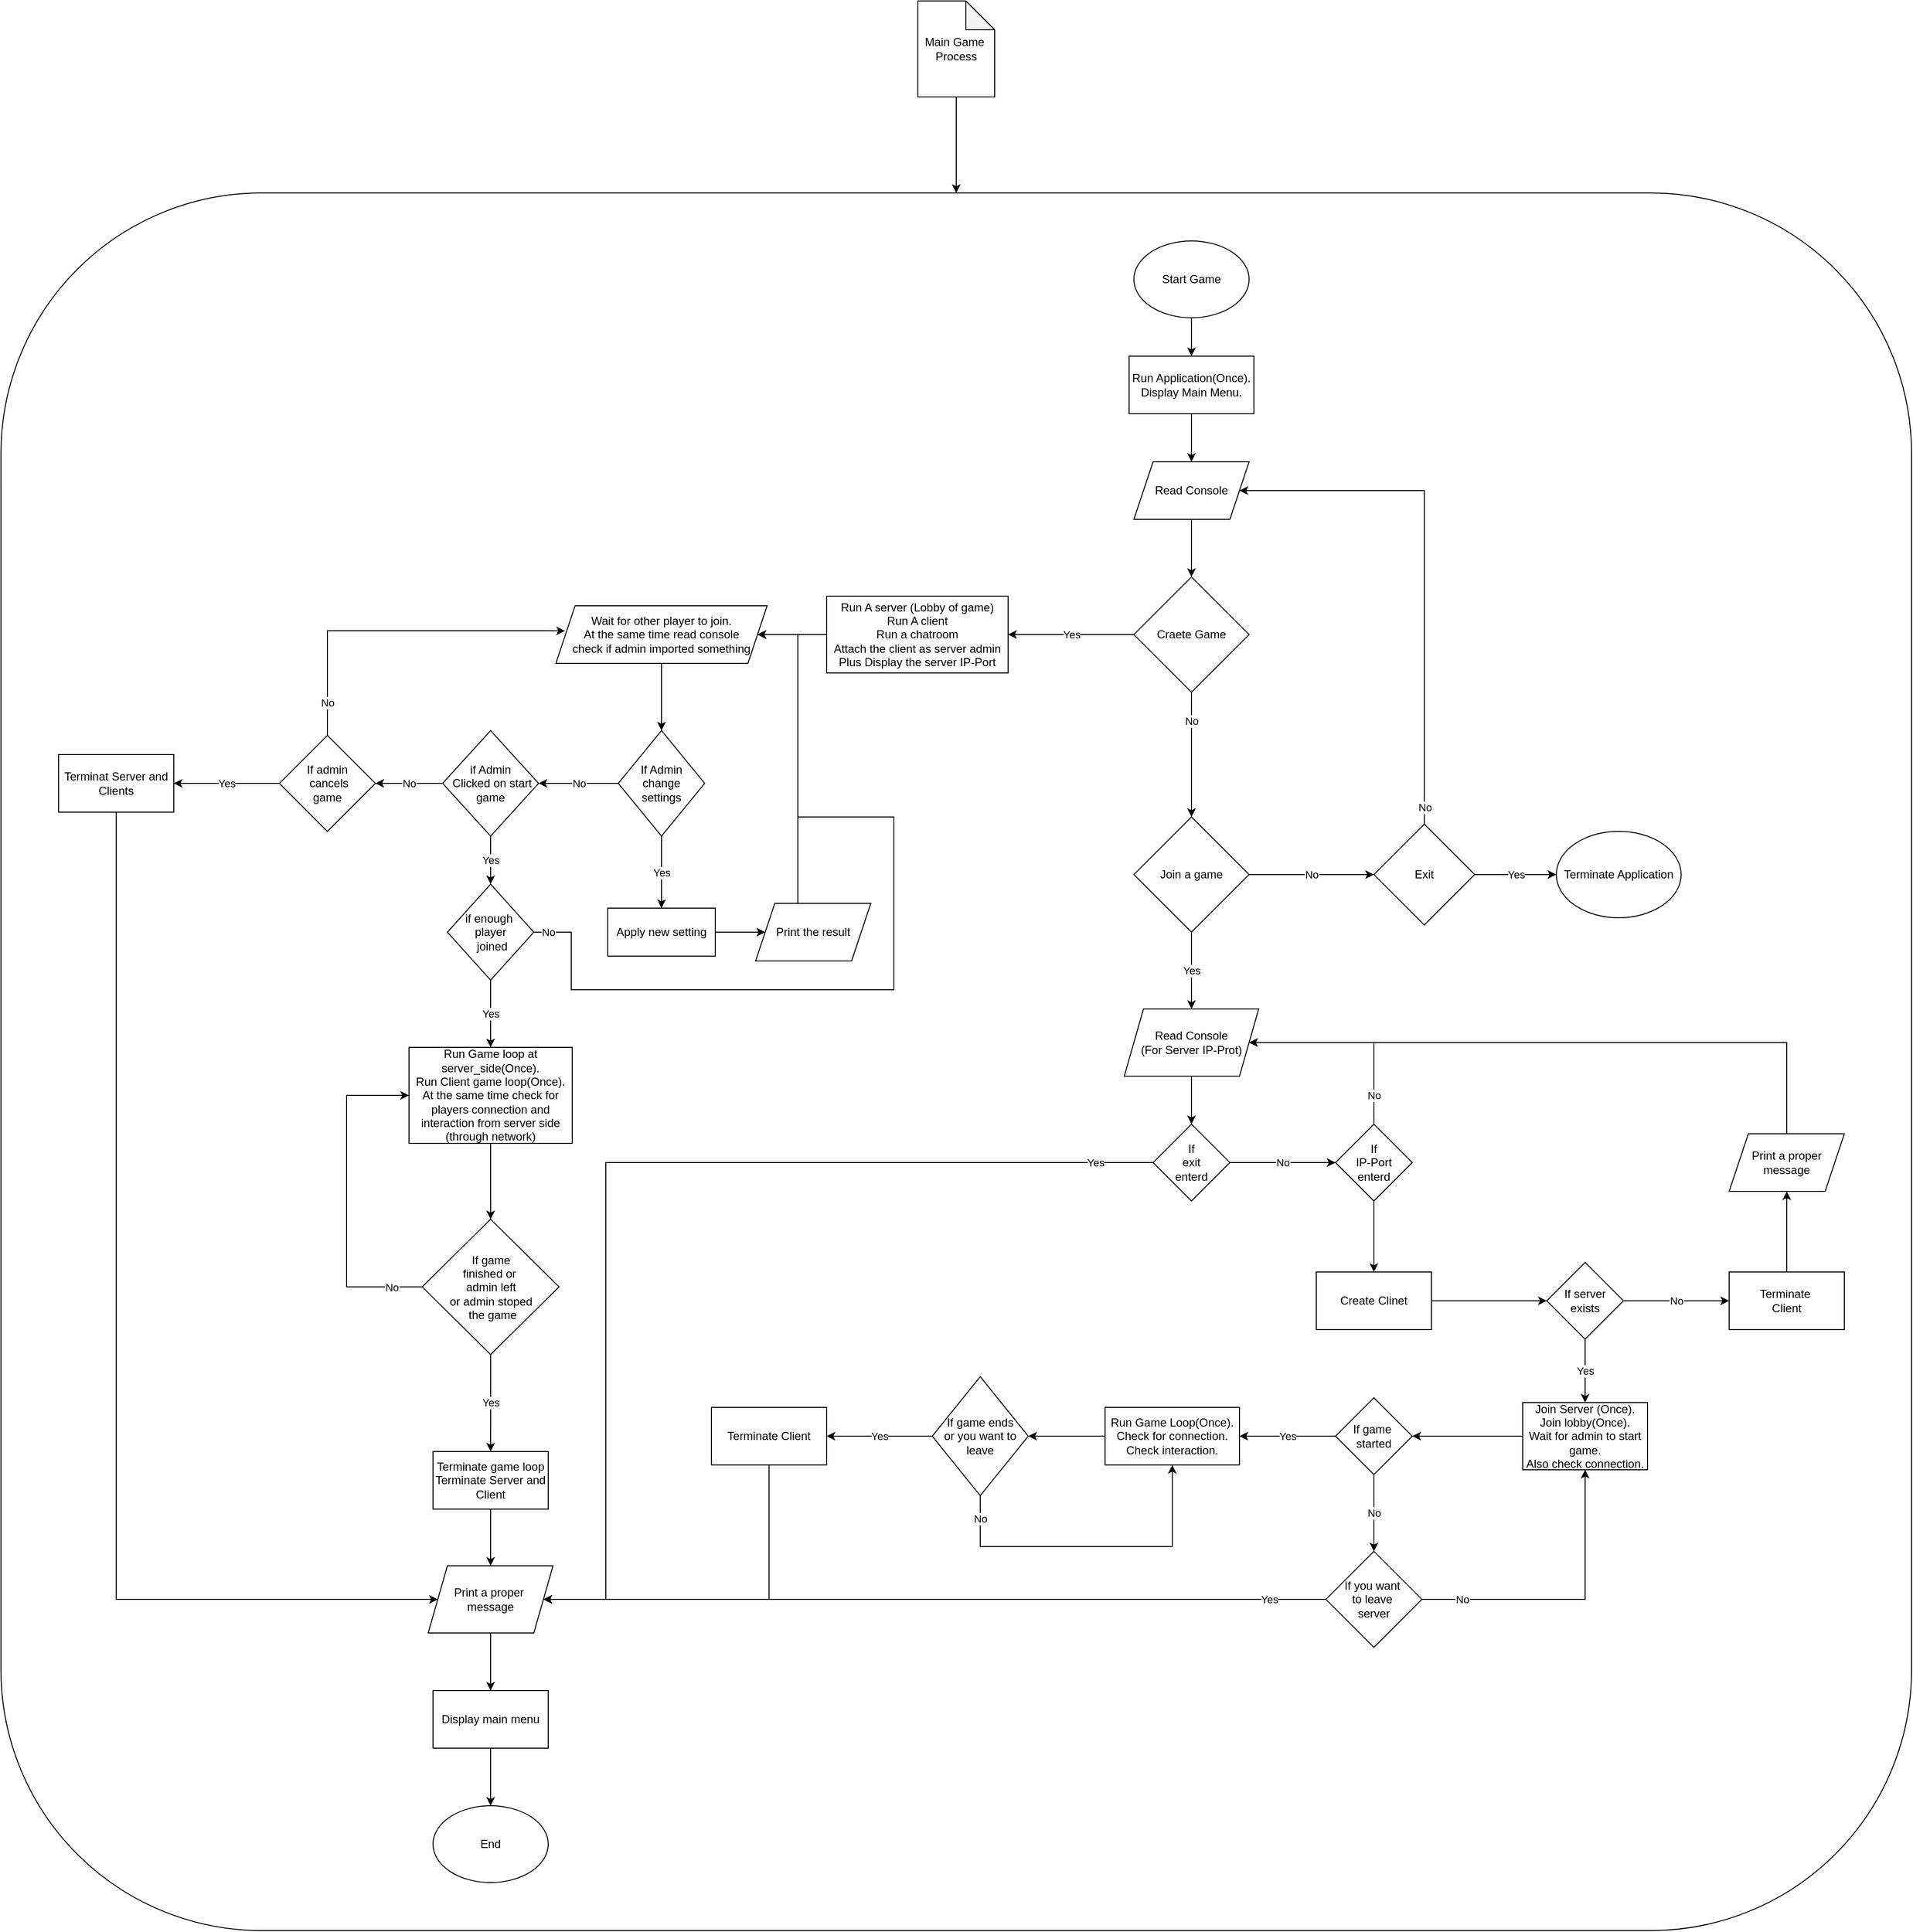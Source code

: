 <mxfile version="14.7.0" type="github">
  <diagram id="C5RBs43oDa-KdzZeNtuy" name="Page-1">
    <mxGraphModel dx="4777" dy="2393" grid="1" gridSize="10" guides="1" tooltips="1" connect="1" arrows="1" fold="1" page="1" pageScale="1" pageWidth="827" pageHeight="1169" math="0" shadow="0">
      <root>
        <mxCell id="WIyWlLk6GJQsqaUBKTNV-0" />
        <mxCell id="WIyWlLk6GJQsqaUBKTNV-1" parent="WIyWlLk6GJQsqaUBKTNV-0" />
        <mxCell id="R1UtStBijpKCtytlpwun-14" value="" style="rounded=1;whiteSpace=wrap;html=1;fillColor=none;" vertex="1" parent="WIyWlLk6GJQsqaUBKTNV-1">
          <mxGeometry x="-200" y="600" width="1990" height="1810" as="geometry" />
        </mxCell>
        <mxCell id="R1UtStBijpKCtytlpwun-15" value="" style="edgeStyle=orthogonalEdgeStyle;rounded=0;orthogonalLoop=1;jettySize=auto;html=1;" edge="1" parent="WIyWlLk6GJQsqaUBKTNV-1" source="R1UtStBijpKCtytlpwun-1" target="R1UtStBijpKCtytlpwun-14">
          <mxGeometry relative="1" as="geometry" />
        </mxCell>
        <mxCell id="R1UtStBijpKCtytlpwun-1" value="Main Game&amp;nbsp;&lt;br&gt;Process" style="shape=note;whiteSpace=wrap;html=1;backgroundOutline=1;darkOpacity=0.05;" vertex="1" parent="WIyWlLk6GJQsqaUBKTNV-1">
          <mxGeometry x="755" y="400" width="80" height="100" as="geometry" />
        </mxCell>
        <mxCell id="R1UtStBijpKCtytlpwun-4" value="" style="edgeStyle=orthogonalEdgeStyle;rounded=0;orthogonalLoop=1;jettySize=auto;html=1;" edge="1" parent="WIyWlLk6GJQsqaUBKTNV-1" source="R1UtStBijpKCtytlpwun-2" target="R1UtStBijpKCtytlpwun-3">
          <mxGeometry relative="1" as="geometry" />
        </mxCell>
        <mxCell id="R1UtStBijpKCtytlpwun-2" value="Start Game" style="ellipse;whiteSpace=wrap;html=1;" vertex="1" parent="WIyWlLk6GJQsqaUBKTNV-1">
          <mxGeometry x="980" y="650" width="120" height="80" as="geometry" />
        </mxCell>
        <mxCell id="R1UtStBijpKCtytlpwun-6" value="" style="edgeStyle=orthogonalEdgeStyle;rounded=0;orthogonalLoop=1;jettySize=auto;html=1;" edge="1" parent="WIyWlLk6GJQsqaUBKTNV-1" source="R1UtStBijpKCtytlpwun-3" target="R1UtStBijpKCtytlpwun-5">
          <mxGeometry relative="1" as="geometry" />
        </mxCell>
        <mxCell id="R1UtStBijpKCtytlpwun-3" value="Run Application(Once).&lt;br&gt;Display Main Menu." style="rounded=0;whiteSpace=wrap;html=1;" vertex="1" parent="WIyWlLk6GJQsqaUBKTNV-1">
          <mxGeometry x="975" y="770" width="130" height="60" as="geometry" />
        </mxCell>
        <mxCell id="R1UtStBijpKCtytlpwun-9" value="" style="edgeStyle=orthogonalEdgeStyle;rounded=0;orthogonalLoop=1;jettySize=auto;html=1;" edge="1" parent="WIyWlLk6GJQsqaUBKTNV-1" source="R1UtStBijpKCtytlpwun-5" target="R1UtStBijpKCtytlpwun-8">
          <mxGeometry relative="1" as="geometry" />
        </mxCell>
        <mxCell id="R1UtStBijpKCtytlpwun-5" value="Read Console" style="shape=parallelogram;perimeter=parallelogramPerimeter;whiteSpace=wrap;html=1;fixedSize=1;" vertex="1" parent="WIyWlLk6GJQsqaUBKTNV-1">
          <mxGeometry x="980" y="880" width="120" height="60" as="geometry" />
        </mxCell>
        <mxCell id="R1UtStBijpKCtytlpwun-11" value="Yes" style="edgeStyle=orthogonalEdgeStyle;rounded=0;orthogonalLoop=1;jettySize=auto;html=1;" edge="1" parent="WIyWlLk6GJQsqaUBKTNV-1" source="R1UtStBijpKCtytlpwun-8" target="R1UtStBijpKCtytlpwun-18">
          <mxGeometry relative="1" as="geometry">
            <mxPoint x="860" y="1060" as="targetPoint" />
          </mxGeometry>
        </mxCell>
        <mxCell id="R1UtStBijpKCtytlpwun-13" value="No" style="edgeStyle=orthogonalEdgeStyle;rounded=0;orthogonalLoop=1;jettySize=auto;html=1;" edge="1" parent="WIyWlLk6GJQsqaUBKTNV-1" source="R1UtStBijpKCtytlpwun-8" target="R1UtStBijpKCtytlpwun-12">
          <mxGeometry x="-0.538" relative="1" as="geometry">
            <mxPoint as="offset" />
          </mxGeometry>
        </mxCell>
        <mxCell id="R1UtStBijpKCtytlpwun-8" value="Craete Game" style="rhombus;whiteSpace=wrap;html=1;" vertex="1" parent="WIyWlLk6GJQsqaUBKTNV-1">
          <mxGeometry x="980" y="1000" width="120" height="120" as="geometry" />
        </mxCell>
        <mxCell id="R1UtStBijpKCtytlpwun-66" value="No" style="edgeStyle=orthogonalEdgeStyle;rounded=0;orthogonalLoop=1;jettySize=auto;html=1;entryX=0;entryY=0.5;entryDx=0;entryDy=0;" edge="1" parent="WIyWlLk6GJQsqaUBKTNV-1" source="R1UtStBijpKCtytlpwun-12" target="R1UtStBijpKCtytlpwun-60">
          <mxGeometry relative="1" as="geometry">
            <mxPoint x="1200" y="1310" as="targetPoint" />
          </mxGeometry>
        </mxCell>
        <mxCell id="R1UtStBijpKCtytlpwun-69" value="Yes" style="edgeStyle=orthogonalEdgeStyle;rounded=0;orthogonalLoop=1;jettySize=auto;html=1;" edge="1" parent="WIyWlLk6GJQsqaUBKTNV-1" source="R1UtStBijpKCtytlpwun-12" target="R1UtStBijpKCtytlpwun-68">
          <mxGeometry relative="1" as="geometry" />
        </mxCell>
        <mxCell id="R1UtStBijpKCtytlpwun-12" value="Join a game" style="rhombus;whiteSpace=wrap;html=1;" vertex="1" parent="WIyWlLk6GJQsqaUBKTNV-1">
          <mxGeometry x="980" y="1250" width="120" height="120" as="geometry" />
        </mxCell>
        <mxCell id="R1UtStBijpKCtytlpwun-21" value="" style="edgeStyle=orthogonalEdgeStyle;rounded=0;orthogonalLoop=1;jettySize=auto;html=1;" edge="1" parent="WIyWlLk6GJQsqaUBKTNV-1" source="R1UtStBijpKCtytlpwun-18" target="R1UtStBijpKCtytlpwun-20">
          <mxGeometry relative="1" as="geometry" />
        </mxCell>
        <mxCell id="R1UtStBijpKCtytlpwun-18" value="&lt;span&gt;Run A server (Lobby&amp;nbsp;of game)&lt;/span&gt;&lt;br&gt;&lt;span&gt;Run A client&lt;br&gt;&lt;/span&gt;Run a chatroom&lt;br&gt;&lt;span&gt;Attach the client as server admin&lt;br&gt;Plus Display the server IP-Port&lt;br&gt;&lt;/span&gt;" style="rounded=0;whiteSpace=wrap;html=1;fillColor=#ffffff;" vertex="1" parent="WIyWlLk6GJQsqaUBKTNV-1">
          <mxGeometry x="660" y="1020" width="189" height="80" as="geometry" />
        </mxCell>
        <mxCell id="R1UtStBijpKCtytlpwun-24" value="" style="edgeStyle=orthogonalEdgeStyle;rounded=0;orthogonalLoop=1;jettySize=auto;html=1;" edge="1" parent="WIyWlLk6GJQsqaUBKTNV-1" source="R1UtStBijpKCtytlpwun-20" target="R1UtStBijpKCtytlpwun-22">
          <mxGeometry relative="1" as="geometry" />
        </mxCell>
        <mxCell id="R1UtStBijpKCtytlpwun-20" value="Wait for other player to join.&lt;br&gt;At the same time read console &lt;br&gt;check if admin imported something" style="shape=parallelogram;perimeter=parallelogramPerimeter;whiteSpace=wrap;html=1;fixedSize=1;fillColor=#ffffff;" vertex="1" parent="WIyWlLk6GJQsqaUBKTNV-1">
          <mxGeometry x="378" y="1030" width="220" height="60" as="geometry" />
        </mxCell>
        <mxCell id="R1UtStBijpKCtytlpwun-26" value="No" style="edgeStyle=orthogonalEdgeStyle;rounded=0;orthogonalLoop=1;jettySize=auto;html=1;" edge="1" parent="WIyWlLk6GJQsqaUBKTNV-1" source="R1UtStBijpKCtytlpwun-22" target="R1UtStBijpKCtytlpwun-25">
          <mxGeometry relative="1" as="geometry" />
        </mxCell>
        <mxCell id="R1UtStBijpKCtytlpwun-35" value="Yes" style="edgeStyle=orthogonalEdgeStyle;rounded=0;orthogonalLoop=1;jettySize=auto;html=1;" edge="1" parent="WIyWlLk6GJQsqaUBKTNV-1" source="R1UtStBijpKCtytlpwun-22" target="R1UtStBijpKCtytlpwun-30">
          <mxGeometry relative="1" as="geometry" />
        </mxCell>
        <mxCell id="R1UtStBijpKCtytlpwun-22" value="If Admin &lt;br&gt;change &lt;br&gt;settings" style="rhombus;whiteSpace=wrap;html=1;fillColor=#ffffff;" vertex="1" parent="WIyWlLk6GJQsqaUBKTNV-1">
          <mxGeometry x="443" y="1160" width="90" height="110" as="geometry" />
        </mxCell>
        <mxCell id="R1UtStBijpKCtytlpwun-28" value="Yes" style="edgeStyle=orthogonalEdgeStyle;rounded=0;orthogonalLoop=1;jettySize=auto;html=1;" edge="1" parent="WIyWlLk6GJQsqaUBKTNV-1" source="R1UtStBijpKCtytlpwun-25" target="R1UtStBijpKCtytlpwun-27">
          <mxGeometry relative="1" as="geometry" />
        </mxCell>
        <mxCell id="R1UtStBijpKCtytlpwun-38" value="No" style="edgeStyle=orthogonalEdgeStyle;rounded=0;orthogonalLoop=1;jettySize=auto;html=1;" edge="1" parent="WIyWlLk6GJQsqaUBKTNV-1" source="R1UtStBijpKCtytlpwun-25" target="R1UtStBijpKCtytlpwun-29">
          <mxGeometry relative="1" as="geometry" />
        </mxCell>
        <mxCell id="R1UtStBijpKCtytlpwun-25" value="if Admin&lt;br&gt;&amp;nbsp;Clicked on start game" style="rhombus;whiteSpace=wrap;html=1;fillColor=#ffffff;" vertex="1" parent="WIyWlLk6GJQsqaUBKTNV-1">
          <mxGeometry x="260" y="1160" width="100" height="110" as="geometry" />
        </mxCell>
        <mxCell id="R1UtStBijpKCtytlpwun-40" value="Yes" style="edgeStyle=orthogonalEdgeStyle;rounded=0;orthogonalLoop=1;jettySize=auto;html=1;" edge="1" parent="WIyWlLk6GJQsqaUBKTNV-1" source="R1UtStBijpKCtytlpwun-27" target="R1UtStBijpKCtytlpwun-39">
          <mxGeometry relative="1" as="geometry" />
        </mxCell>
        <mxCell id="R1UtStBijpKCtytlpwun-130" value="No" style="edgeStyle=orthogonalEdgeStyle;rounded=0;orthogonalLoop=1;jettySize=auto;html=1;entryX=1;entryY=0.5;entryDx=0;entryDy=0;" edge="1" parent="WIyWlLk6GJQsqaUBKTNV-1" source="R1UtStBijpKCtytlpwun-27" target="R1UtStBijpKCtytlpwun-20">
          <mxGeometry x="-0.968" relative="1" as="geometry">
            <mxPoint x="570" y="1060" as="targetPoint" />
            <Array as="points">
              <mxPoint x="394" y="1370" />
              <mxPoint x="394" y="1430" />
              <mxPoint x="730" y="1430" />
              <mxPoint x="730" y="1250" />
              <mxPoint x="630" y="1250" />
              <mxPoint x="630" y="1060" />
            </Array>
            <mxPoint as="offset" />
          </mxGeometry>
        </mxCell>
        <mxCell id="R1UtStBijpKCtytlpwun-27" value="if enough&amp;nbsp;&lt;br&gt;player&lt;br&gt;&amp;nbsp;joined" style="rhombus;whiteSpace=wrap;html=1;fillColor=#ffffff;" vertex="1" parent="WIyWlLk6GJQsqaUBKTNV-1">
          <mxGeometry x="265" y="1320" width="90" height="100" as="geometry" />
        </mxCell>
        <mxCell id="R1UtStBijpKCtytlpwun-53" value="No" style="edgeStyle=orthogonalEdgeStyle;rounded=0;orthogonalLoop=1;jettySize=auto;html=1;entryX=0.043;entryY=0.437;entryDx=0;entryDy=0;entryPerimeter=0;" edge="1" parent="WIyWlLk6GJQsqaUBKTNV-1" source="R1UtStBijpKCtytlpwun-29" target="R1UtStBijpKCtytlpwun-20">
          <mxGeometry x="-0.81" relative="1" as="geometry">
            <mxPoint x="140.0" y="1065" as="targetPoint" />
            <Array as="points">
              <mxPoint x="140" y="1056" />
              <mxPoint x="370" y="1056" />
            </Array>
            <mxPoint as="offset" />
          </mxGeometry>
        </mxCell>
        <mxCell id="R1UtStBijpKCtytlpwun-55" value="Yes" style="edgeStyle=orthogonalEdgeStyle;rounded=0;orthogonalLoop=1;jettySize=auto;html=1;" edge="1" parent="WIyWlLk6GJQsqaUBKTNV-1" source="R1UtStBijpKCtytlpwun-29" target="R1UtStBijpKCtytlpwun-54">
          <mxGeometry relative="1" as="geometry" />
        </mxCell>
        <mxCell id="R1UtStBijpKCtytlpwun-29" value="If admin&lt;br&gt;&amp;nbsp;cancels&lt;br&gt;game" style="rhombus;whiteSpace=wrap;html=1;fillColor=#ffffff;" vertex="1" parent="WIyWlLk6GJQsqaUBKTNV-1">
          <mxGeometry x="90" y="1165" width="100" height="100" as="geometry" />
        </mxCell>
        <mxCell id="R1UtStBijpKCtytlpwun-32" value="" style="edgeStyle=orthogonalEdgeStyle;rounded=0;orthogonalLoop=1;jettySize=auto;html=1;" edge="1" parent="WIyWlLk6GJQsqaUBKTNV-1" source="R1UtStBijpKCtytlpwun-30" target="R1UtStBijpKCtytlpwun-31">
          <mxGeometry relative="1" as="geometry" />
        </mxCell>
        <mxCell id="R1UtStBijpKCtytlpwun-30" value="Apply new setting" style="rounded=0;whiteSpace=wrap;html=1;fillColor=#ffffff;" vertex="1" parent="WIyWlLk6GJQsqaUBKTNV-1">
          <mxGeometry x="432" y="1345" width="112" height="50" as="geometry" />
        </mxCell>
        <mxCell id="R1UtStBijpKCtytlpwun-34" value="" style="edgeStyle=orthogonalEdgeStyle;rounded=0;orthogonalLoop=1;jettySize=auto;html=1;entryX=1;entryY=0.5;entryDx=0;entryDy=0;" edge="1" parent="WIyWlLk6GJQsqaUBKTNV-1" source="R1UtStBijpKCtytlpwun-31" target="R1UtStBijpKCtytlpwun-20">
          <mxGeometry relative="1" as="geometry">
            <mxPoint x="620" y="1060" as="targetPoint" />
            <Array as="points">
              <mxPoint x="630" y="1060" />
            </Array>
          </mxGeometry>
        </mxCell>
        <mxCell id="R1UtStBijpKCtytlpwun-31" value="Print the result" style="shape=parallelogram;perimeter=parallelogramPerimeter;whiteSpace=wrap;html=1;fixedSize=1;fillColor=#ffffff;" vertex="1" parent="WIyWlLk6GJQsqaUBKTNV-1">
          <mxGeometry x="586" y="1340" width="120" height="60" as="geometry" />
        </mxCell>
        <mxCell id="R1UtStBijpKCtytlpwun-42" value="" style="edgeStyle=orthogonalEdgeStyle;rounded=0;orthogonalLoop=1;jettySize=auto;html=1;" edge="1" parent="WIyWlLk6GJQsqaUBKTNV-1" source="R1UtStBijpKCtytlpwun-39" target="R1UtStBijpKCtytlpwun-41">
          <mxGeometry relative="1" as="geometry" />
        </mxCell>
        <mxCell id="R1UtStBijpKCtytlpwun-39" value="Run Game loop at server_side(Once).&lt;br&gt;Run Client game loop(Once).&lt;br&gt;At the same time check for players connection and interaction from server side (through network)" style="rounded=0;whiteSpace=wrap;html=1;fillColor=#ffffff;" vertex="1" parent="WIyWlLk6GJQsqaUBKTNV-1">
          <mxGeometry x="225" y="1490" width="170" height="100" as="geometry" />
        </mxCell>
        <mxCell id="R1UtStBijpKCtytlpwun-44" value="No" style="edgeStyle=orthogonalEdgeStyle;rounded=0;orthogonalLoop=1;jettySize=auto;html=1;entryX=0;entryY=0.5;entryDx=0;entryDy=0;" edge="1" parent="WIyWlLk6GJQsqaUBKTNV-1" source="R1UtStBijpKCtytlpwun-41" target="R1UtStBijpKCtytlpwun-39">
          <mxGeometry x="-0.816" relative="1" as="geometry">
            <mxPoint x="130" y="1565" as="targetPoint" />
            <Array as="points">
              <mxPoint x="160" y="1739" />
              <mxPoint x="160" y="1540" />
            </Array>
            <mxPoint as="offset" />
          </mxGeometry>
        </mxCell>
        <mxCell id="R1UtStBijpKCtytlpwun-46" value="Yes" style="edgeStyle=orthogonalEdgeStyle;rounded=0;orthogonalLoop=1;jettySize=auto;html=1;" edge="1" parent="WIyWlLk6GJQsqaUBKTNV-1" source="R1UtStBijpKCtytlpwun-41" target="R1UtStBijpKCtytlpwun-45">
          <mxGeometry relative="1" as="geometry" />
        </mxCell>
        <mxCell id="R1UtStBijpKCtytlpwun-41" value="If game &lt;br&gt;finished or&amp;nbsp;&lt;br&gt;admin left &lt;br&gt;or admin stoped&lt;br&gt;&amp;nbsp;the game" style="rhombus;whiteSpace=wrap;html=1;fillColor=#ffffff;" vertex="1" parent="WIyWlLk6GJQsqaUBKTNV-1">
          <mxGeometry x="238.75" y="1669" width="142.5" height="141" as="geometry" />
        </mxCell>
        <mxCell id="R1UtStBijpKCtytlpwun-119" value="" style="edgeStyle=orthogonalEdgeStyle;rounded=0;orthogonalLoop=1;jettySize=auto;html=1;" edge="1" parent="WIyWlLk6GJQsqaUBKTNV-1" source="R1UtStBijpKCtytlpwun-45" target="R1UtStBijpKCtytlpwun-112">
          <mxGeometry relative="1" as="geometry" />
        </mxCell>
        <mxCell id="R1UtStBijpKCtytlpwun-45" value="Terminate game loop&lt;br&gt;Terminate Server and Client" style="rounded=0;whiteSpace=wrap;html=1;fillColor=#ffffff;" vertex="1" parent="WIyWlLk6GJQsqaUBKTNV-1">
          <mxGeometry x="250" y="1911" width="120" height="60" as="geometry" />
        </mxCell>
        <mxCell id="R1UtStBijpKCtytlpwun-50" value="End" style="ellipse;whiteSpace=wrap;html=1;fillColor=#ffffff;" vertex="1" parent="WIyWlLk6GJQsqaUBKTNV-1">
          <mxGeometry x="250" y="2280" width="120" height="80" as="geometry" />
        </mxCell>
        <mxCell id="R1UtStBijpKCtytlpwun-117" value="" style="edgeStyle=orthogonalEdgeStyle;rounded=0;orthogonalLoop=1;jettySize=auto;html=1;entryX=0;entryY=0.5;entryDx=0;entryDy=0;" edge="1" parent="WIyWlLk6GJQsqaUBKTNV-1" source="R1UtStBijpKCtytlpwun-54" target="R1UtStBijpKCtytlpwun-112">
          <mxGeometry relative="1" as="geometry">
            <mxPoint x="-80" y="1320" as="targetPoint" />
            <Array as="points">
              <mxPoint x="-80" y="2065" />
            </Array>
          </mxGeometry>
        </mxCell>
        <mxCell id="R1UtStBijpKCtytlpwun-54" value="Terminat Server and Clients" style="rounded=0;whiteSpace=wrap;html=1;fillColor=#ffffff;" vertex="1" parent="WIyWlLk6GJQsqaUBKTNV-1">
          <mxGeometry x="-140" y="1185" width="120" height="60" as="geometry" />
        </mxCell>
        <mxCell id="R1UtStBijpKCtytlpwun-62" value="Yes" style="edgeStyle=orthogonalEdgeStyle;rounded=0;orthogonalLoop=1;jettySize=auto;html=1;" edge="1" parent="WIyWlLk6GJQsqaUBKTNV-1" source="R1UtStBijpKCtytlpwun-60" target="R1UtStBijpKCtytlpwun-61">
          <mxGeometry relative="1" as="geometry" />
        </mxCell>
        <mxCell id="R1UtStBijpKCtytlpwun-64" value="No" style="edgeStyle=orthogonalEdgeStyle;rounded=0;orthogonalLoop=1;jettySize=auto;html=1;entryX=1;entryY=0.5;entryDx=0;entryDy=0;" edge="1" parent="WIyWlLk6GJQsqaUBKTNV-1" source="R1UtStBijpKCtytlpwun-60" target="R1UtStBijpKCtytlpwun-5">
          <mxGeometry x="-0.935" relative="1" as="geometry">
            <mxPoint x="1210.059" y="930" as="targetPoint" />
            <Array as="points">
              <mxPoint x="1282" y="910" />
            </Array>
            <mxPoint as="offset" />
          </mxGeometry>
        </mxCell>
        <mxCell id="R1UtStBijpKCtytlpwun-60" value="Exit" style="rhombus;whiteSpace=wrap;html=1;fillColor=#ffffff;" vertex="1" parent="WIyWlLk6GJQsqaUBKTNV-1">
          <mxGeometry x="1230" y="1257.5" width="105" height="105" as="geometry" />
        </mxCell>
        <mxCell id="R1UtStBijpKCtytlpwun-61" value="Terminate Application" style="ellipse;whiteSpace=wrap;html=1;fillColor=#ffffff;" vertex="1" parent="WIyWlLk6GJQsqaUBKTNV-1">
          <mxGeometry x="1420" y="1265" width="130" height="90" as="geometry" />
        </mxCell>
        <mxCell id="R1UtStBijpKCtytlpwun-79" value="" style="edgeStyle=orthogonalEdgeStyle;rounded=0;orthogonalLoop=1;jettySize=auto;html=1;" edge="1" parent="WIyWlLk6GJQsqaUBKTNV-1" source="R1UtStBijpKCtytlpwun-68" target="R1UtStBijpKCtytlpwun-78">
          <mxGeometry relative="1" as="geometry" />
        </mxCell>
        <mxCell id="R1UtStBijpKCtytlpwun-68" value="Read Console&lt;br&gt;(For Server IP-Prot)" style="shape=parallelogram;perimeter=parallelogramPerimeter;whiteSpace=wrap;html=1;fixedSize=1;fillColor=#ffffff;" vertex="1" parent="WIyWlLk6GJQsqaUBKTNV-1">
          <mxGeometry x="970" y="1450" width="140" height="70" as="geometry" />
        </mxCell>
        <mxCell id="R1UtStBijpKCtytlpwun-75" value="" style="edgeStyle=orthogonalEdgeStyle;rounded=0;orthogonalLoop=1;jettySize=auto;html=1;entryX=0;entryY=0.5;entryDx=0;entryDy=0;" edge="1" parent="WIyWlLk6GJQsqaUBKTNV-1" source="R1UtStBijpKCtytlpwun-71" target="R1UtStBijpKCtytlpwun-73">
          <mxGeometry relative="1" as="geometry">
            <mxPoint x="1200" y="1610" as="targetPoint" />
          </mxGeometry>
        </mxCell>
        <mxCell id="R1UtStBijpKCtytlpwun-71" value="Create Clinet" style="rounded=0;whiteSpace=wrap;html=1;fillColor=#ffffff;" vertex="1" parent="WIyWlLk6GJQsqaUBKTNV-1">
          <mxGeometry x="1170" y="1724" width="120" height="60" as="geometry" />
        </mxCell>
        <mxCell id="R1UtStBijpKCtytlpwun-77" value="No" style="edgeStyle=orthogonalEdgeStyle;rounded=0;orthogonalLoop=1;jettySize=auto;html=1;" edge="1" parent="WIyWlLk6GJQsqaUBKTNV-1" source="R1UtStBijpKCtytlpwun-73" target="R1UtStBijpKCtytlpwun-87">
          <mxGeometry relative="1" as="geometry" />
        </mxCell>
        <mxCell id="R1UtStBijpKCtytlpwun-93" value="Yes" style="edgeStyle=orthogonalEdgeStyle;rounded=0;orthogonalLoop=1;jettySize=auto;html=1;" edge="1" parent="WIyWlLk6GJQsqaUBKTNV-1" source="R1UtStBijpKCtytlpwun-73" target="R1UtStBijpKCtytlpwun-92">
          <mxGeometry relative="1" as="geometry" />
        </mxCell>
        <mxCell id="R1UtStBijpKCtytlpwun-73" value="If server&lt;br&gt;exists" style="rhombus;whiteSpace=wrap;html=1;fillColor=#ffffff;" vertex="1" parent="WIyWlLk6GJQsqaUBKTNV-1">
          <mxGeometry x="1410" y="1714" width="80" height="80" as="geometry" />
        </mxCell>
        <mxCell id="R1UtStBijpKCtytlpwun-91" value="" style="edgeStyle=orthogonalEdgeStyle;rounded=0;orthogonalLoop=1;jettySize=auto;html=1;entryX=1;entryY=0.5;entryDx=0;entryDy=0;" edge="1" parent="WIyWlLk6GJQsqaUBKTNV-1" source="R1UtStBijpKCtytlpwun-76" target="R1UtStBijpKCtytlpwun-68">
          <mxGeometry relative="1" as="geometry">
            <mxPoint x="1360" y="1500" as="targetPoint" />
            <Array as="points">
              <mxPoint x="1660" y="1485" />
            </Array>
          </mxGeometry>
        </mxCell>
        <mxCell id="R1UtStBijpKCtytlpwun-76" value="Print a proper&lt;br&gt;message" style="shape=parallelogram;perimeter=parallelogramPerimeter;whiteSpace=wrap;html=1;fixedSize=1;fillColor=#ffffff;" vertex="1" parent="WIyWlLk6GJQsqaUBKTNV-1">
          <mxGeometry x="1600" y="1580" width="120" height="60" as="geometry" />
        </mxCell>
        <mxCell id="R1UtStBijpKCtytlpwun-83" value="No" style="edgeStyle=orthogonalEdgeStyle;rounded=0;orthogonalLoop=1;jettySize=auto;html=1;" edge="1" parent="WIyWlLk6GJQsqaUBKTNV-1" source="R1UtStBijpKCtytlpwun-78" target="R1UtStBijpKCtytlpwun-82">
          <mxGeometry relative="1" as="geometry" />
        </mxCell>
        <mxCell id="R1UtStBijpKCtytlpwun-133" value="Yes" style="edgeStyle=orthogonalEdgeStyle;rounded=0;orthogonalLoop=1;jettySize=auto;html=1;entryX=1;entryY=0.5;entryDx=0;entryDy=0;" edge="1" parent="WIyWlLk6GJQsqaUBKTNV-1" source="R1UtStBijpKCtytlpwun-78" target="R1UtStBijpKCtytlpwun-112">
          <mxGeometry x="-0.89" relative="1" as="geometry">
            <mxPoint x="472" y="1911" as="targetPoint" />
            <Array as="points">
              <mxPoint x="430" y="1610" />
              <mxPoint x="430" y="2065" />
            </Array>
            <mxPoint as="offset" />
          </mxGeometry>
        </mxCell>
        <mxCell id="R1UtStBijpKCtytlpwun-78" value="If&lt;br&gt;exit&lt;br&gt;enterd" style="rhombus;whiteSpace=wrap;html=1;fillColor=#ffffff;" vertex="1" parent="WIyWlLk6GJQsqaUBKTNV-1">
          <mxGeometry x="1000" y="1570" width="80" height="80" as="geometry" />
        </mxCell>
        <mxCell id="R1UtStBijpKCtytlpwun-85" value="No" style="edgeStyle=orthogonalEdgeStyle;rounded=0;orthogonalLoop=1;jettySize=auto;html=1;entryX=1;entryY=0.5;entryDx=0;entryDy=0;" edge="1" parent="WIyWlLk6GJQsqaUBKTNV-1" source="R1UtStBijpKCtytlpwun-82" target="R1UtStBijpKCtytlpwun-68">
          <mxGeometry x="-0.721" relative="1" as="geometry">
            <mxPoint x="1230" y="1480" as="targetPoint" />
            <Array as="points">
              <mxPoint x="1230" y="1485" />
            </Array>
            <mxPoint as="offset" />
          </mxGeometry>
        </mxCell>
        <mxCell id="R1UtStBijpKCtytlpwun-86" value="" style="edgeStyle=orthogonalEdgeStyle;rounded=0;orthogonalLoop=1;jettySize=auto;html=1;" edge="1" parent="WIyWlLk6GJQsqaUBKTNV-1" source="R1UtStBijpKCtytlpwun-82" target="R1UtStBijpKCtytlpwun-71">
          <mxGeometry relative="1" as="geometry" />
        </mxCell>
        <mxCell id="R1UtStBijpKCtytlpwun-82" value="If&lt;br&gt;IP-Port&lt;br&gt;enterd" style="rhombus;whiteSpace=wrap;html=1;fillColor=#ffffff;" vertex="1" parent="WIyWlLk6GJQsqaUBKTNV-1">
          <mxGeometry x="1190" y="1570" width="80" height="80" as="geometry" />
        </mxCell>
        <mxCell id="R1UtStBijpKCtytlpwun-89" value="" style="edgeStyle=orthogonalEdgeStyle;rounded=0;orthogonalLoop=1;jettySize=auto;html=1;" edge="1" parent="WIyWlLk6GJQsqaUBKTNV-1" source="R1UtStBijpKCtytlpwun-87" target="R1UtStBijpKCtytlpwun-76">
          <mxGeometry relative="1" as="geometry" />
        </mxCell>
        <mxCell id="R1UtStBijpKCtytlpwun-87" value="Terminate&amp;nbsp;&lt;br&gt;Client" style="rounded=0;whiteSpace=wrap;html=1;fillColor=#ffffff;" vertex="1" parent="WIyWlLk6GJQsqaUBKTNV-1">
          <mxGeometry x="1600" y="1724" width="120" height="60" as="geometry" />
        </mxCell>
        <mxCell id="R1UtStBijpKCtytlpwun-96" value="" style="edgeStyle=orthogonalEdgeStyle;rounded=0;orthogonalLoop=1;jettySize=auto;html=1;" edge="1" parent="WIyWlLk6GJQsqaUBKTNV-1" source="R1UtStBijpKCtytlpwun-92" target="R1UtStBijpKCtytlpwun-95">
          <mxGeometry relative="1" as="geometry" />
        </mxCell>
        <mxCell id="R1UtStBijpKCtytlpwun-92" value="Join Server (Once).&lt;br&gt;Join lobby(Once).&lt;br&gt;Wait for admin to start game.&lt;br&gt;Also check connection." style="rounded=0;whiteSpace=wrap;html=1;fillColor=#ffffff;" vertex="1" parent="WIyWlLk6GJQsqaUBKTNV-1">
          <mxGeometry x="1385" y="1860" width="130" height="70" as="geometry" />
        </mxCell>
        <mxCell id="R1UtStBijpKCtytlpwun-109" value="" style="edgeStyle=orthogonalEdgeStyle;rounded=0;orthogonalLoop=1;jettySize=auto;html=1;" edge="1" parent="WIyWlLk6GJQsqaUBKTNV-1" source="R1UtStBijpKCtytlpwun-94" target="R1UtStBijpKCtytlpwun-108">
          <mxGeometry relative="1" as="geometry" />
        </mxCell>
        <mxCell id="R1UtStBijpKCtytlpwun-94" value="Run Game Loop(Once).&lt;br&gt;Check for connection.&lt;br&gt;Check interaction." style="rounded=0;whiteSpace=wrap;html=1;fillColor=#ffffff;" vertex="1" parent="WIyWlLk6GJQsqaUBKTNV-1">
          <mxGeometry x="950" y="1865" width="140" height="60" as="geometry" />
        </mxCell>
        <mxCell id="R1UtStBijpKCtytlpwun-97" value="Yes" style="edgeStyle=orthogonalEdgeStyle;rounded=0;orthogonalLoop=1;jettySize=auto;html=1;" edge="1" parent="WIyWlLk6GJQsqaUBKTNV-1" source="R1UtStBijpKCtytlpwun-95" target="R1UtStBijpKCtytlpwun-94">
          <mxGeometry relative="1" as="geometry" />
        </mxCell>
        <mxCell id="R1UtStBijpKCtytlpwun-101" value="No" style="edgeStyle=orthogonalEdgeStyle;rounded=0;orthogonalLoop=1;jettySize=auto;html=1;" edge="1" parent="WIyWlLk6GJQsqaUBKTNV-1" source="R1UtStBijpKCtytlpwun-95" target="R1UtStBijpKCtytlpwun-98">
          <mxGeometry relative="1" as="geometry" />
        </mxCell>
        <mxCell id="R1UtStBijpKCtytlpwun-95" value="If game&amp;nbsp;&lt;br&gt;started" style="rhombus;whiteSpace=wrap;html=1;fillColor=#ffffff;" vertex="1" parent="WIyWlLk6GJQsqaUBKTNV-1">
          <mxGeometry x="1190" y="1855" width="80" height="80" as="geometry" />
        </mxCell>
        <mxCell id="R1UtStBijpKCtytlpwun-105" value="No" style="edgeStyle=orthogonalEdgeStyle;rounded=0;orthogonalLoop=1;jettySize=auto;html=1;entryX=0.5;entryY=1;entryDx=0;entryDy=0;" edge="1" parent="WIyWlLk6GJQsqaUBKTNV-1" source="R1UtStBijpKCtytlpwun-98" target="R1UtStBijpKCtytlpwun-92">
          <mxGeometry x="-0.724" relative="1" as="geometry">
            <mxPoint x="1370" y="2050" as="targetPoint" />
            <mxPoint as="offset" />
          </mxGeometry>
        </mxCell>
        <mxCell id="R1UtStBijpKCtytlpwun-127" value="Yes" style="edgeStyle=orthogonalEdgeStyle;rounded=0;orthogonalLoop=1;jettySize=auto;html=1;entryX=1;entryY=0.5;entryDx=0;entryDy=0;" edge="1" parent="WIyWlLk6GJQsqaUBKTNV-1" source="R1UtStBijpKCtytlpwun-98" target="R1UtStBijpKCtytlpwun-112">
          <mxGeometry x="-0.854" relative="1" as="geometry">
            <mxPoint x="1090" y="2080" as="targetPoint" />
            <mxPoint as="offset" />
          </mxGeometry>
        </mxCell>
        <mxCell id="R1UtStBijpKCtytlpwun-98" value="If you want&amp;nbsp;&lt;br&gt;to leave&amp;nbsp;&lt;br&gt;server" style="rhombus;whiteSpace=wrap;html=1;fillColor=#ffffff;" vertex="1" parent="WIyWlLk6GJQsqaUBKTNV-1">
          <mxGeometry x="1180" y="2015" width="100" height="100" as="geometry" />
        </mxCell>
        <mxCell id="R1UtStBijpKCtytlpwun-111" value="Yes" style="edgeStyle=orthogonalEdgeStyle;rounded=0;orthogonalLoop=1;jettySize=auto;html=1;" edge="1" parent="WIyWlLk6GJQsqaUBKTNV-1" source="R1UtStBijpKCtytlpwun-108" target="R1UtStBijpKCtytlpwun-110">
          <mxGeometry relative="1" as="geometry" />
        </mxCell>
        <mxCell id="R1UtStBijpKCtytlpwun-125" value="No" style="edgeStyle=orthogonalEdgeStyle;rounded=0;orthogonalLoop=1;jettySize=auto;html=1;" edge="1" parent="WIyWlLk6GJQsqaUBKTNV-1" source="R1UtStBijpKCtytlpwun-108" target="R1UtStBijpKCtytlpwun-94">
          <mxGeometry x="-0.862" relative="1" as="geometry">
            <mxPoint x="820" y="2069" as="targetPoint" />
            <Array as="points">
              <mxPoint x="820" y="2010" />
              <mxPoint x="1020" y="2010" />
            </Array>
            <mxPoint as="offset" />
          </mxGeometry>
        </mxCell>
        <mxCell id="R1UtStBijpKCtytlpwun-108" value="If game ends&lt;br&gt;or you want to leave" style="rhombus;whiteSpace=wrap;html=1;fillColor=#ffffff;" vertex="1" parent="WIyWlLk6GJQsqaUBKTNV-1">
          <mxGeometry x="770" y="1833" width="100" height="124" as="geometry" />
        </mxCell>
        <mxCell id="R1UtStBijpKCtytlpwun-123" value="" style="edgeStyle=orthogonalEdgeStyle;rounded=0;orthogonalLoop=1;jettySize=auto;html=1;entryX=1;entryY=0.5;entryDx=0;entryDy=0;" edge="1" parent="WIyWlLk6GJQsqaUBKTNV-1" source="R1UtStBijpKCtytlpwun-110" target="R1UtStBijpKCtytlpwun-112">
          <mxGeometry relative="1" as="geometry">
            <mxPoint x="600" y="2005" as="targetPoint" />
            <Array as="points">
              <mxPoint x="600" y="2065" />
            </Array>
          </mxGeometry>
        </mxCell>
        <mxCell id="R1UtStBijpKCtytlpwun-110" value="Terminate Client" style="rounded=0;whiteSpace=wrap;html=1;fillColor=#ffffff;" vertex="1" parent="WIyWlLk6GJQsqaUBKTNV-1">
          <mxGeometry x="540" y="1865" width="120" height="60" as="geometry" />
        </mxCell>
        <mxCell id="R1UtStBijpKCtytlpwun-120" value="" style="edgeStyle=orthogonalEdgeStyle;rounded=0;orthogonalLoop=1;jettySize=auto;html=1;" edge="1" parent="WIyWlLk6GJQsqaUBKTNV-1" source="R1UtStBijpKCtytlpwun-112" target="R1UtStBijpKCtytlpwun-118">
          <mxGeometry relative="1" as="geometry" />
        </mxCell>
        <mxCell id="R1UtStBijpKCtytlpwun-112" value="Print a proper&amp;nbsp;&lt;br&gt;message" style="shape=parallelogram;perimeter=parallelogramPerimeter;whiteSpace=wrap;html=1;fixedSize=1;fillColor=#ffffff;" vertex="1" parent="WIyWlLk6GJQsqaUBKTNV-1">
          <mxGeometry x="245" y="2030" width="130" height="70" as="geometry" />
        </mxCell>
        <mxCell id="R1UtStBijpKCtytlpwun-121" value="" style="edgeStyle=orthogonalEdgeStyle;rounded=0;orthogonalLoop=1;jettySize=auto;html=1;" edge="1" parent="WIyWlLk6GJQsqaUBKTNV-1" source="R1UtStBijpKCtytlpwun-118" target="R1UtStBijpKCtytlpwun-50">
          <mxGeometry relative="1" as="geometry" />
        </mxCell>
        <mxCell id="R1UtStBijpKCtytlpwun-118" value="&lt;span&gt;Display main menu&lt;/span&gt;" style="rounded=0;whiteSpace=wrap;html=1;fillColor=#ffffff;" vertex="1" parent="WIyWlLk6GJQsqaUBKTNV-1">
          <mxGeometry x="250" y="2160" width="120" height="60" as="geometry" />
        </mxCell>
      </root>
    </mxGraphModel>
  </diagram>
</mxfile>
